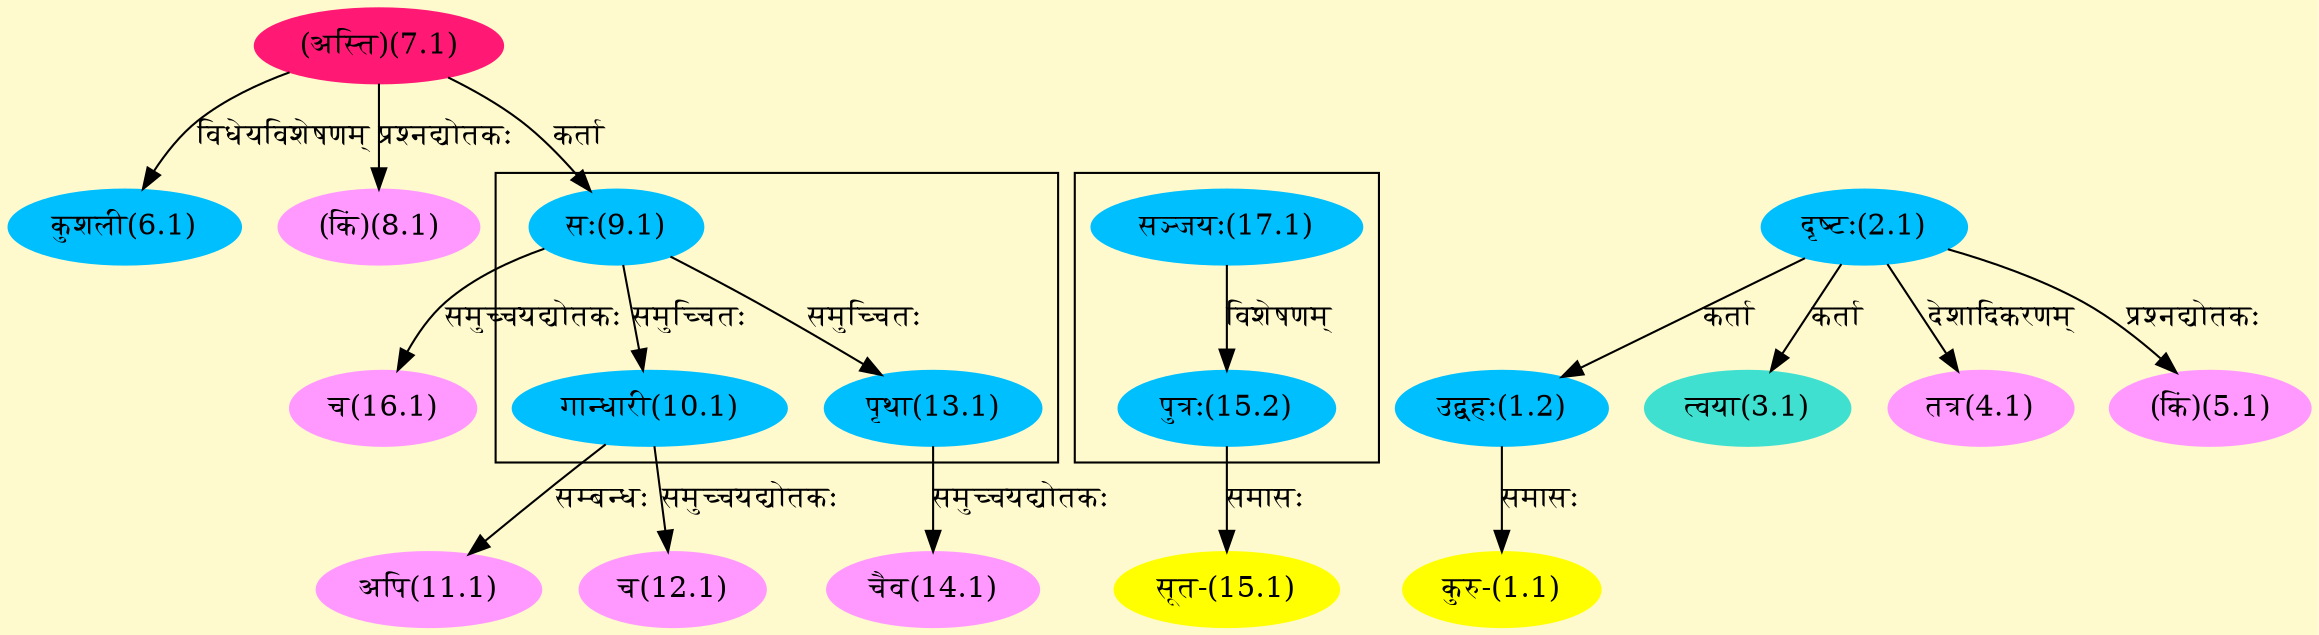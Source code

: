 digraph G{
rankdir=BT;
 compound=true;
 bgcolor="lemonchiffon1";

subgraph cluster_1{
Node10_1 [style=filled, color="#00BFFF" label = "गान्धारी(10.1)"]
Node9_1 [style=filled, color="#00BFFF" label = "सः(9.1)"]
Node13_1 [style=filled, color="#00BFFF" label = "पृथा(13.1)"]

}

subgraph cluster_2{
Node15_2 [style=filled, color="#00BFFF" label = "पुत्रः(15.2)"]
Node17_1 [style=filled, color="#00BFFF" label = "सञ्जयः(17.1)"]

}
Node1_1 [style=filled, color="#FFFF00" label = "कुरु-(1.1)"]
Node1_2 [style=filled, color="#00BFFF" label = "उद्वहः(1.2)"]
Node2_1 [style=filled, color="#00BFFF" label = "दृष्टः(2.1)"]
Node [style=filled, color="" label = "()"]
Node3_1 [style=filled, color="#40E0D0" label = "त्वया(3.1)"]
Node4_1 [style=filled, color="#FF99FF" label = "तत्र(4.1)"]
Node5_1 [style=filled, color="#FF99FF" label = "(किं)(5.1)"]
Node6_1 [style=filled, color="#00BFFF" label = "कुशली(6.1)"]
Node7_1 [style=filled, color="#FF1975" label = "(अस्ति)(7.1)"]
Node8_1 [style=filled, color="#FF99FF" label = "(किं)(8.1)"]
Node9_1 [style=filled, color="#00BFFF" label = "सः(9.1)"]
Node11_1 [style=filled, color="#FF99FF" label = "अपि(11.1)"]
Node10_1 [style=filled, color="#00BFFF" label = "गान्धारी(10.1)"]
Node12_1 [style=filled, color="#FF99FF" label = "च(12.1)"]
Node14_1 [style=filled, color="#FF99FF" label = "चैव(14.1)"]
Node13_1 [style=filled, color="#00BFFF" label = "पृथा(13.1)"]
Node15_1 [style=filled, color="#FFFF00" label = "सूत-(15.1)"]
Node15_2 [style=filled, color="#00BFFF" label = "पुत्रः(15.2)"]
Node16_1 [style=filled, color="#FF99FF" label = "च(16.1)"]
Node17_1 [style=filled, color="#00BFFF" label = "सञ्जयः(17.1)"]
/* Start of Relations section */

Node1_1 -> Node1_2 [  label="समासः"  dir="back" ]
Node1_2 -> Node2_1 [  label="कर्ता"  dir="back" ]
Node3_1 -> Node2_1 [  label="कर्ता"  dir="back" ]
Node4_1 -> Node2_1 [  label="देशादिकरणम्"  dir="back" ]
Node5_1 -> Node2_1 [  label="प्रश्नद्योतकः"  dir="back" ]
Node6_1 -> Node7_1 [  label="विधेयविशेषणम्"  dir="back" ]
Node8_1 -> Node7_1 [  label="प्रश्नद्योतकः"  dir="back" ]
Node9_1 -> Node7_1 [  label="कर्ता"  dir="back" ]
Node10_1 -> Node9_1 [  label="समुच्चितः"  dir="back" ]
Node11_1 -> Node10_1 [  label="सम्बन्धः"  dir="back" ]
Node12_1 -> Node10_1 [  label="समुच्चयद्योतकः"  dir="back" ]
Node13_1 -> Node9_1 [  label="समुच्चितः"  dir="back" ]
Node14_1 -> Node13_1 [  label="समुच्चयद्योतकः"  dir="back" ]
Node15_1 -> Node15_2 [  label="समासः"  dir="back" ]
Node15_2 -> Node17_1 [  label="विशेषणम्"  dir="back" ]
Node16_1 -> Node9_1 [  label="समुच्चयद्योतकः"  dir="back" ]
}
